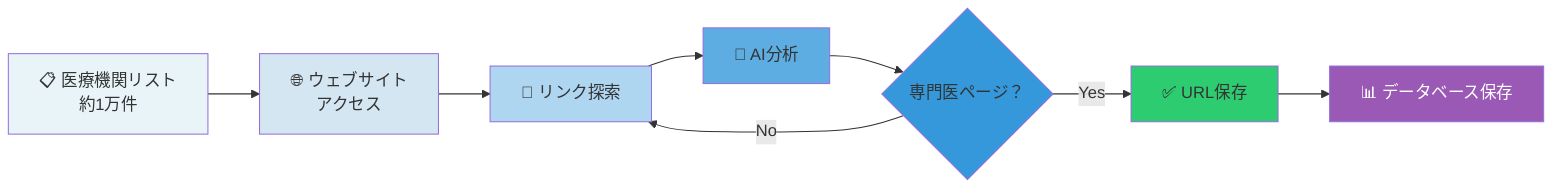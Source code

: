 flowchart LR
    A[📋 医療機関リスト<br/>約1万件] --> B[🌐 ウェブサイト<br/>アクセス]
    B --> C[🔗 リンク探索]
    C --> D[🤖 AI分析]
    D --> E{専門医ページ？}
    E -->|Yes| F[✅ URL保存]
    E -->|No| C
    F --> G[📊 データベース保存]

    style A fill:#e8f4f8
    style B fill:#d4e6f1
    style C fill:#aed6f1
    style D fill:#5dade2
    style E fill:#3498db
    style F fill:#2ecc71
    style G fill:#9b59b6,color:#fff